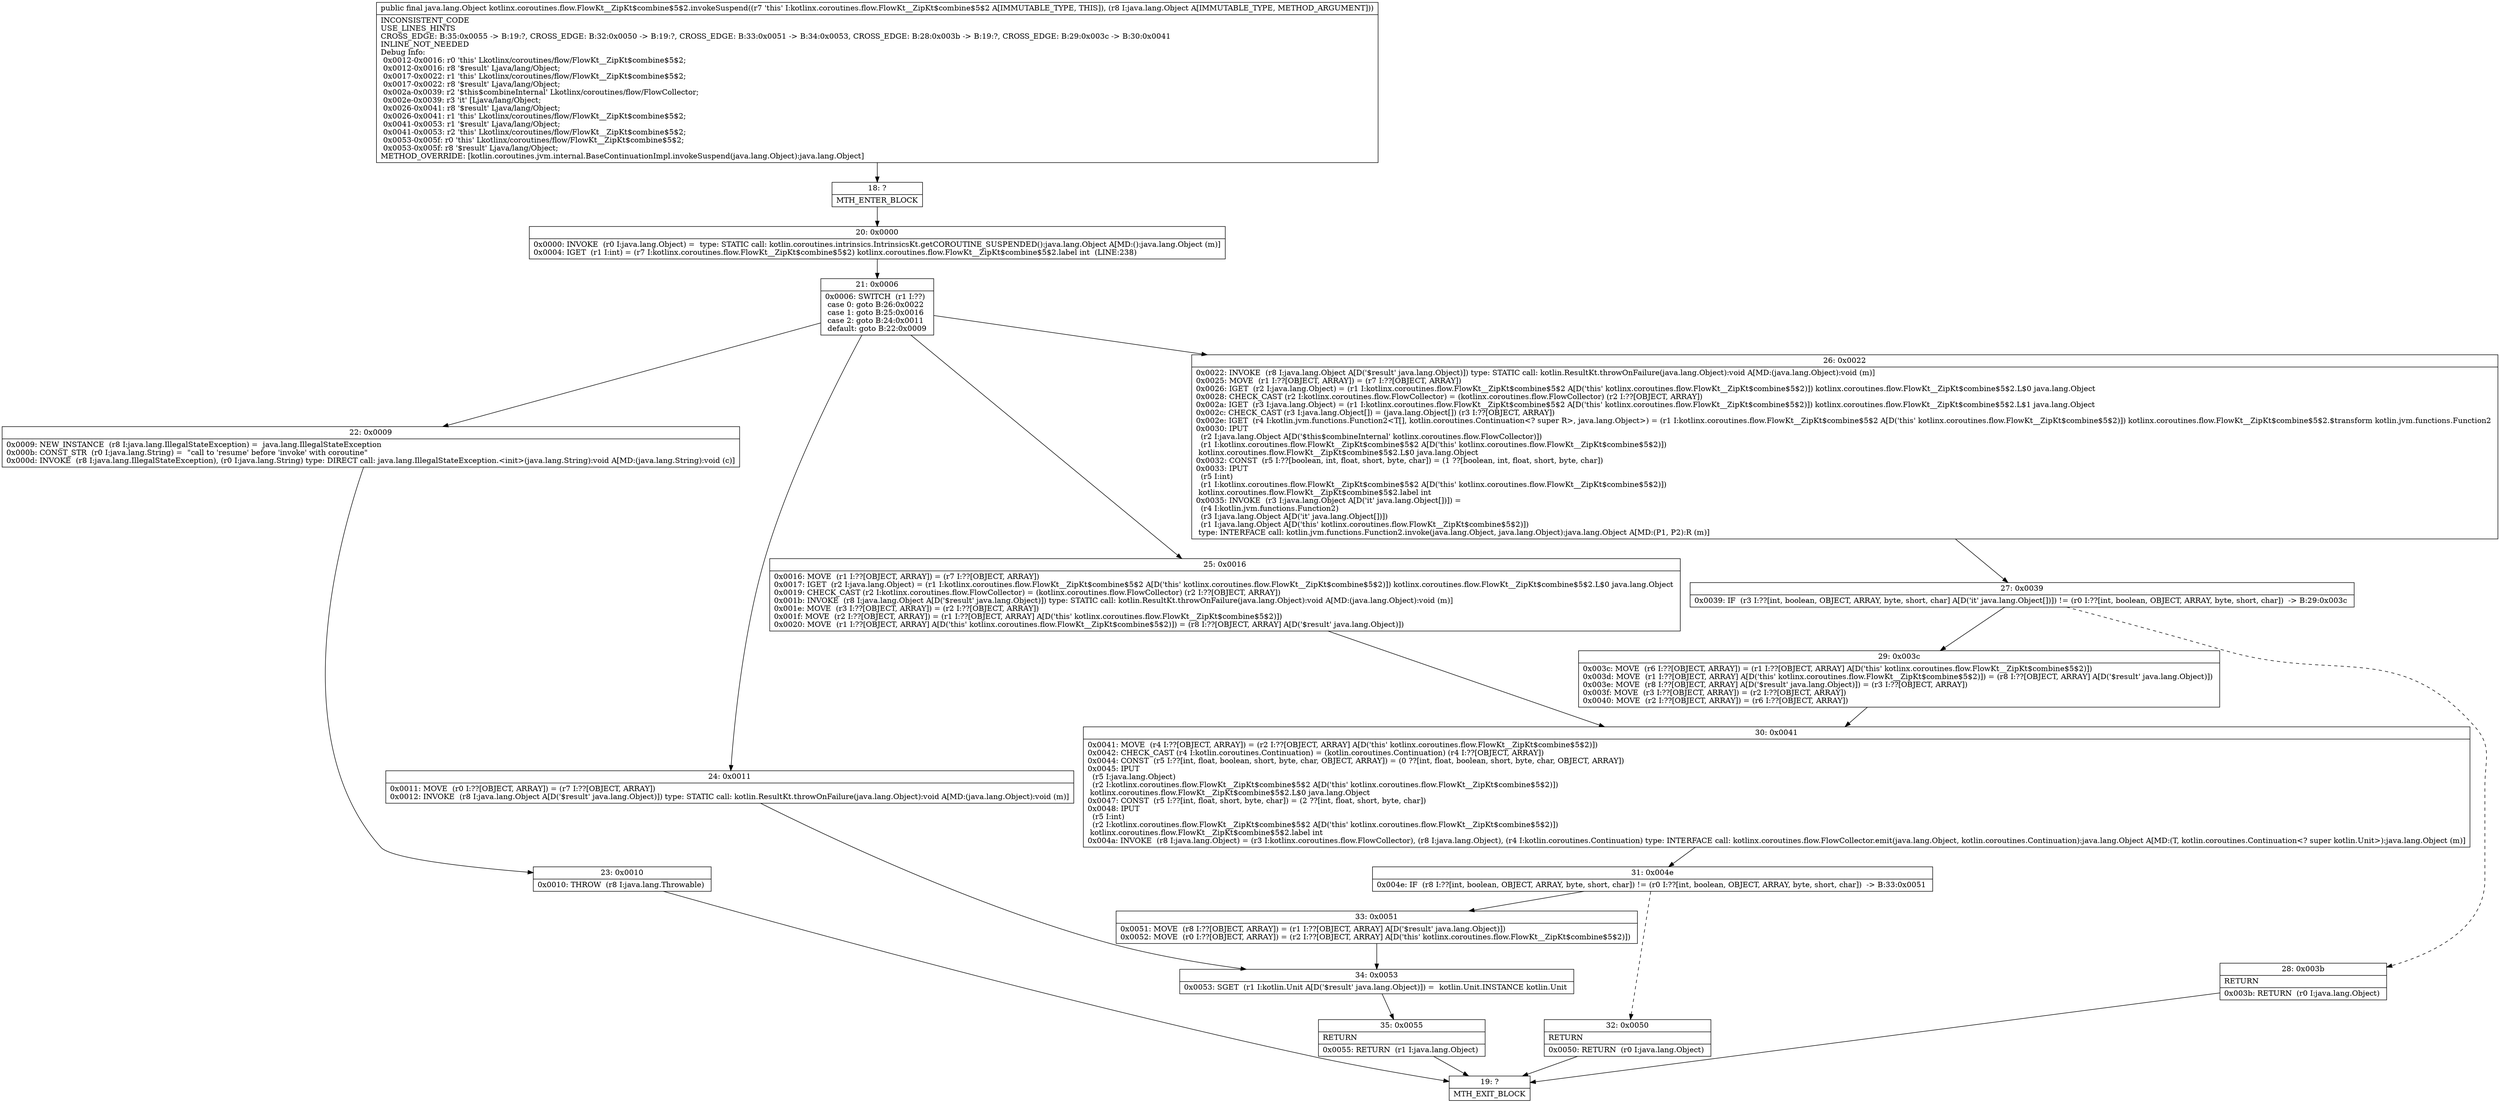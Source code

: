 digraph "CFG forkotlinx.coroutines.flow.FlowKt__ZipKt$combine$5$2.invokeSuspend(Ljava\/lang\/Object;)Ljava\/lang\/Object;" {
Node_18 [shape=record,label="{18\:\ ?|MTH_ENTER_BLOCK\l}"];
Node_20 [shape=record,label="{20\:\ 0x0000|0x0000: INVOKE  (r0 I:java.lang.Object) =  type: STATIC call: kotlin.coroutines.intrinsics.IntrinsicsKt.getCOROUTINE_SUSPENDED():java.lang.Object A[MD:():java.lang.Object (m)]\l0x0004: IGET  (r1 I:int) = (r7 I:kotlinx.coroutines.flow.FlowKt__ZipKt$combine$5$2) kotlinx.coroutines.flow.FlowKt__ZipKt$combine$5$2.label int  (LINE:238)\l}"];
Node_21 [shape=record,label="{21\:\ 0x0006|0x0006: SWITCH  (r1 I:??)\l case 0: goto B:26:0x0022\l case 1: goto B:25:0x0016\l case 2: goto B:24:0x0011\l default: goto B:22:0x0009 \l}"];
Node_22 [shape=record,label="{22\:\ 0x0009|0x0009: NEW_INSTANCE  (r8 I:java.lang.IllegalStateException) =  java.lang.IllegalStateException \l0x000b: CONST_STR  (r0 I:java.lang.String) =  \"call to 'resume' before 'invoke' with coroutine\" \l0x000d: INVOKE  (r8 I:java.lang.IllegalStateException), (r0 I:java.lang.String) type: DIRECT call: java.lang.IllegalStateException.\<init\>(java.lang.String):void A[MD:(java.lang.String):void (c)]\l}"];
Node_23 [shape=record,label="{23\:\ 0x0010|0x0010: THROW  (r8 I:java.lang.Throwable) \l}"];
Node_19 [shape=record,label="{19\:\ ?|MTH_EXIT_BLOCK\l}"];
Node_24 [shape=record,label="{24\:\ 0x0011|0x0011: MOVE  (r0 I:??[OBJECT, ARRAY]) = (r7 I:??[OBJECT, ARRAY]) \l0x0012: INVOKE  (r8 I:java.lang.Object A[D('$result' java.lang.Object)]) type: STATIC call: kotlin.ResultKt.throwOnFailure(java.lang.Object):void A[MD:(java.lang.Object):void (m)]\l}"];
Node_34 [shape=record,label="{34\:\ 0x0053|0x0053: SGET  (r1 I:kotlin.Unit A[D('$result' java.lang.Object)]) =  kotlin.Unit.INSTANCE kotlin.Unit \l}"];
Node_35 [shape=record,label="{35\:\ 0x0055|RETURN\l|0x0055: RETURN  (r1 I:java.lang.Object) \l}"];
Node_25 [shape=record,label="{25\:\ 0x0016|0x0016: MOVE  (r1 I:??[OBJECT, ARRAY]) = (r7 I:??[OBJECT, ARRAY]) \l0x0017: IGET  (r2 I:java.lang.Object) = (r1 I:kotlinx.coroutines.flow.FlowKt__ZipKt$combine$5$2 A[D('this' kotlinx.coroutines.flow.FlowKt__ZipKt$combine$5$2)]) kotlinx.coroutines.flow.FlowKt__ZipKt$combine$5$2.L$0 java.lang.Object \l0x0019: CHECK_CAST (r2 I:kotlinx.coroutines.flow.FlowCollector) = (kotlinx.coroutines.flow.FlowCollector) (r2 I:??[OBJECT, ARRAY]) \l0x001b: INVOKE  (r8 I:java.lang.Object A[D('$result' java.lang.Object)]) type: STATIC call: kotlin.ResultKt.throwOnFailure(java.lang.Object):void A[MD:(java.lang.Object):void (m)]\l0x001e: MOVE  (r3 I:??[OBJECT, ARRAY]) = (r2 I:??[OBJECT, ARRAY]) \l0x001f: MOVE  (r2 I:??[OBJECT, ARRAY]) = (r1 I:??[OBJECT, ARRAY] A[D('this' kotlinx.coroutines.flow.FlowKt__ZipKt$combine$5$2)]) \l0x0020: MOVE  (r1 I:??[OBJECT, ARRAY] A[D('this' kotlinx.coroutines.flow.FlowKt__ZipKt$combine$5$2)]) = (r8 I:??[OBJECT, ARRAY] A[D('$result' java.lang.Object)]) \l}"];
Node_30 [shape=record,label="{30\:\ 0x0041|0x0041: MOVE  (r4 I:??[OBJECT, ARRAY]) = (r2 I:??[OBJECT, ARRAY] A[D('this' kotlinx.coroutines.flow.FlowKt__ZipKt$combine$5$2)]) \l0x0042: CHECK_CAST (r4 I:kotlin.coroutines.Continuation) = (kotlin.coroutines.Continuation) (r4 I:??[OBJECT, ARRAY]) \l0x0044: CONST  (r5 I:??[int, float, boolean, short, byte, char, OBJECT, ARRAY]) = (0 ??[int, float, boolean, short, byte, char, OBJECT, ARRAY]) \l0x0045: IPUT  \l  (r5 I:java.lang.Object)\l  (r2 I:kotlinx.coroutines.flow.FlowKt__ZipKt$combine$5$2 A[D('this' kotlinx.coroutines.flow.FlowKt__ZipKt$combine$5$2)])\l kotlinx.coroutines.flow.FlowKt__ZipKt$combine$5$2.L$0 java.lang.Object \l0x0047: CONST  (r5 I:??[int, float, short, byte, char]) = (2 ??[int, float, short, byte, char]) \l0x0048: IPUT  \l  (r5 I:int)\l  (r2 I:kotlinx.coroutines.flow.FlowKt__ZipKt$combine$5$2 A[D('this' kotlinx.coroutines.flow.FlowKt__ZipKt$combine$5$2)])\l kotlinx.coroutines.flow.FlowKt__ZipKt$combine$5$2.label int \l0x004a: INVOKE  (r8 I:java.lang.Object) = (r3 I:kotlinx.coroutines.flow.FlowCollector), (r8 I:java.lang.Object), (r4 I:kotlin.coroutines.Continuation) type: INTERFACE call: kotlinx.coroutines.flow.FlowCollector.emit(java.lang.Object, kotlin.coroutines.Continuation):java.lang.Object A[MD:(T, kotlin.coroutines.Continuation\<? super kotlin.Unit\>):java.lang.Object (m)]\l}"];
Node_31 [shape=record,label="{31\:\ 0x004e|0x004e: IF  (r8 I:??[int, boolean, OBJECT, ARRAY, byte, short, char]) != (r0 I:??[int, boolean, OBJECT, ARRAY, byte, short, char])  \-\> B:33:0x0051 \l}"];
Node_32 [shape=record,label="{32\:\ 0x0050|RETURN\l|0x0050: RETURN  (r0 I:java.lang.Object) \l}"];
Node_33 [shape=record,label="{33\:\ 0x0051|0x0051: MOVE  (r8 I:??[OBJECT, ARRAY]) = (r1 I:??[OBJECT, ARRAY] A[D('$result' java.lang.Object)]) \l0x0052: MOVE  (r0 I:??[OBJECT, ARRAY]) = (r2 I:??[OBJECT, ARRAY] A[D('this' kotlinx.coroutines.flow.FlowKt__ZipKt$combine$5$2)]) \l}"];
Node_26 [shape=record,label="{26\:\ 0x0022|0x0022: INVOKE  (r8 I:java.lang.Object A[D('$result' java.lang.Object)]) type: STATIC call: kotlin.ResultKt.throwOnFailure(java.lang.Object):void A[MD:(java.lang.Object):void (m)]\l0x0025: MOVE  (r1 I:??[OBJECT, ARRAY]) = (r7 I:??[OBJECT, ARRAY]) \l0x0026: IGET  (r2 I:java.lang.Object) = (r1 I:kotlinx.coroutines.flow.FlowKt__ZipKt$combine$5$2 A[D('this' kotlinx.coroutines.flow.FlowKt__ZipKt$combine$5$2)]) kotlinx.coroutines.flow.FlowKt__ZipKt$combine$5$2.L$0 java.lang.Object \l0x0028: CHECK_CAST (r2 I:kotlinx.coroutines.flow.FlowCollector) = (kotlinx.coroutines.flow.FlowCollector) (r2 I:??[OBJECT, ARRAY]) \l0x002a: IGET  (r3 I:java.lang.Object) = (r1 I:kotlinx.coroutines.flow.FlowKt__ZipKt$combine$5$2 A[D('this' kotlinx.coroutines.flow.FlowKt__ZipKt$combine$5$2)]) kotlinx.coroutines.flow.FlowKt__ZipKt$combine$5$2.L$1 java.lang.Object \l0x002c: CHECK_CAST (r3 I:java.lang.Object[]) = (java.lang.Object[]) (r3 I:??[OBJECT, ARRAY]) \l0x002e: IGET  (r4 I:kotlin.jvm.functions.Function2\<T[], kotlin.coroutines.Continuation\<? super R\>, java.lang.Object\>) = (r1 I:kotlinx.coroutines.flow.FlowKt__ZipKt$combine$5$2 A[D('this' kotlinx.coroutines.flow.FlowKt__ZipKt$combine$5$2)]) kotlinx.coroutines.flow.FlowKt__ZipKt$combine$5$2.$transform kotlin.jvm.functions.Function2 \l0x0030: IPUT  \l  (r2 I:java.lang.Object A[D('$this$combineInternal' kotlinx.coroutines.flow.FlowCollector)])\l  (r1 I:kotlinx.coroutines.flow.FlowKt__ZipKt$combine$5$2 A[D('this' kotlinx.coroutines.flow.FlowKt__ZipKt$combine$5$2)])\l kotlinx.coroutines.flow.FlowKt__ZipKt$combine$5$2.L$0 java.lang.Object \l0x0032: CONST  (r5 I:??[boolean, int, float, short, byte, char]) = (1 ??[boolean, int, float, short, byte, char]) \l0x0033: IPUT  \l  (r5 I:int)\l  (r1 I:kotlinx.coroutines.flow.FlowKt__ZipKt$combine$5$2 A[D('this' kotlinx.coroutines.flow.FlowKt__ZipKt$combine$5$2)])\l kotlinx.coroutines.flow.FlowKt__ZipKt$combine$5$2.label int \l0x0035: INVOKE  (r3 I:java.lang.Object A[D('it' java.lang.Object[])]) = \l  (r4 I:kotlin.jvm.functions.Function2)\l  (r3 I:java.lang.Object A[D('it' java.lang.Object[])])\l  (r1 I:java.lang.Object A[D('this' kotlinx.coroutines.flow.FlowKt__ZipKt$combine$5$2)])\l type: INTERFACE call: kotlin.jvm.functions.Function2.invoke(java.lang.Object, java.lang.Object):java.lang.Object A[MD:(P1, P2):R (m)]\l}"];
Node_27 [shape=record,label="{27\:\ 0x0039|0x0039: IF  (r3 I:??[int, boolean, OBJECT, ARRAY, byte, short, char] A[D('it' java.lang.Object[])]) != (r0 I:??[int, boolean, OBJECT, ARRAY, byte, short, char])  \-\> B:29:0x003c \l}"];
Node_28 [shape=record,label="{28\:\ 0x003b|RETURN\l|0x003b: RETURN  (r0 I:java.lang.Object) \l}"];
Node_29 [shape=record,label="{29\:\ 0x003c|0x003c: MOVE  (r6 I:??[OBJECT, ARRAY]) = (r1 I:??[OBJECT, ARRAY] A[D('this' kotlinx.coroutines.flow.FlowKt__ZipKt$combine$5$2)]) \l0x003d: MOVE  (r1 I:??[OBJECT, ARRAY] A[D('this' kotlinx.coroutines.flow.FlowKt__ZipKt$combine$5$2)]) = (r8 I:??[OBJECT, ARRAY] A[D('$result' java.lang.Object)]) \l0x003e: MOVE  (r8 I:??[OBJECT, ARRAY] A[D('$result' java.lang.Object)]) = (r3 I:??[OBJECT, ARRAY]) \l0x003f: MOVE  (r3 I:??[OBJECT, ARRAY]) = (r2 I:??[OBJECT, ARRAY]) \l0x0040: MOVE  (r2 I:??[OBJECT, ARRAY]) = (r6 I:??[OBJECT, ARRAY]) \l}"];
MethodNode[shape=record,label="{public final java.lang.Object kotlinx.coroutines.flow.FlowKt__ZipKt$combine$5$2.invokeSuspend((r7 'this' I:kotlinx.coroutines.flow.FlowKt__ZipKt$combine$5$2 A[IMMUTABLE_TYPE, THIS]), (r8 I:java.lang.Object A[IMMUTABLE_TYPE, METHOD_ARGUMENT]))  | INCONSISTENT_CODE\lUSE_LINES_HINTS\lCROSS_EDGE: B:35:0x0055 \-\> B:19:?, CROSS_EDGE: B:32:0x0050 \-\> B:19:?, CROSS_EDGE: B:33:0x0051 \-\> B:34:0x0053, CROSS_EDGE: B:28:0x003b \-\> B:19:?, CROSS_EDGE: B:29:0x003c \-\> B:30:0x0041\lINLINE_NOT_NEEDED\lDebug Info:\l  0x0012\-0x0016: r0 'this' Lkotlinx\/coroutines\/flow\/FlowKt__ZipKt$combine$5$2;\l  0x0012\-0x0016: r8 '$result' Ljava\/lang\/Object;\l  0x0017\-0x0022: r1 'this' Lkotlinx\/coroutines\/flow\/FlowKt__ZipKt$combine$5$2;\l  0x0017\-0x0022: r8 '$result' Ljava\/lang\/Object;\l  0x002a\-0x0039: r2 '$this$combineInternal' Lkotlinx\/coroutines\/flow\/FlowCollector;\l  0x002e\-0x0039: r3 'it' [Ljava\/lang\/Object;\l  0x0026\-0x0041: r8 '$result' Ljava\/lang\/Object;\l  0x0026\-0x0041: r1 'this' Lkotlinx\/coroutines\/flow\/FlowKt__ZipKt$combine$5$2;\l  0x0041\-0x0053: r1 '$result' Ljava\/lang\/Object;\l  0x0041\-0x0053: r2 'this' Lkotlinx\/coroutines\/flow\/FlowKt__ZipKt$combine$5$2;\l  0x0053\-0x005f: r0 'this' Lkotlinx\/coroutines\/flow\/FlowKt__ZipKt$combine$5$2;\l  0x0053\-0x005f: r8 '$result' Ljava\/lang\/Object;\lMETHOD_OVERRIDE: [kotlin.coroutines.jvm.internal.BaseContinuationImpl.invokeSuspend(java.lang.Object):java.lang.Object]\l}"];
MethodNode -> Node_18;Node_18 -> Node_20;
Node_20 -> Node_21;
Node_21 -> Node_22;
Node_21 -> Node_24;
Node_21 -> Node_25;
Node_21 -> Node_26;
Node_22 -> Node_23;
Node_23 -> Node_19;
Node_24 -> Node_34;
Node_34 -> Node_35;
Node_35 -> Node_19;
Node_25 -> Node_30;
Node_30 -> Node_31;
Node_31 -> Node_32[style=dashed];
Node_31 -> Node_33;
Node_32 -> Node_19;
Node_33 -> Node_34;
Node_26 -> Node_27;
Node_27 -> Node_28[style=dashed];
Node_27 -> Node_29;
Node_28 -> Node_19;
Node_29 -> Node_30;
}

